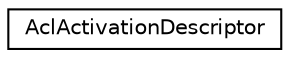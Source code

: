 digraph "Graphical Class Hierarchy"
{
 // LATEX_PDF_SIZE
  edge [fontname="Helvetica",fontsize="10",labelfontname="Helvetica",labelfontsize="10"];
  node [fontname="Helvetica",fontsize="10",shape=record];
  rankdir="LR";
  Node0 [label="AclActivationDescriptor",height=0.2,width=0.4,color="black", fillcolor="white", style="filled",URL="$struct_acl_activation_descriptor.xhtml",tooltip=" "];
}
